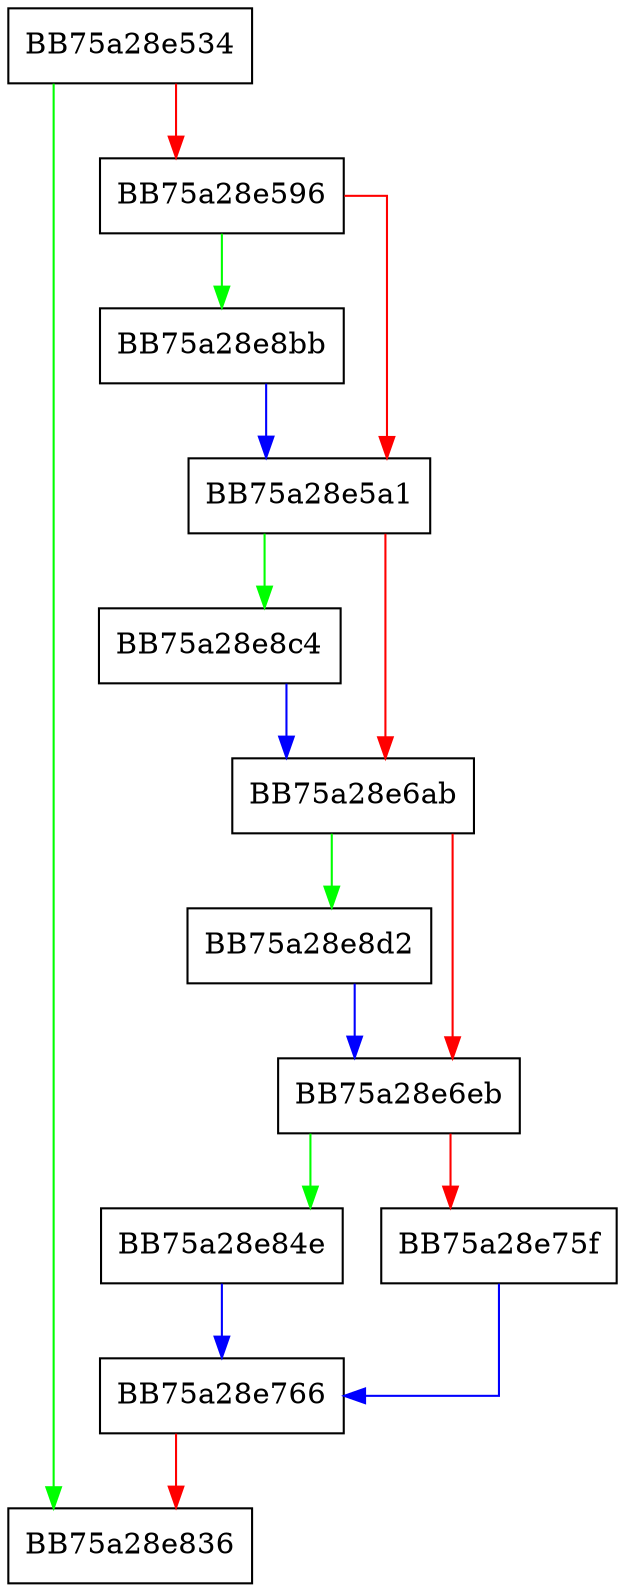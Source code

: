 digraph sqlite3RefillIndex {
  node [shape="box"];
  graph [splines=ortho];
  BB75a28e534 -> BB75a28e836 [color="green"];
  BB75a28e534 -> BB75a28e596 [color="red"];
  BB75a28e596 -> BB75a28e8bb [color="green"];
  BB75a28e596 -> BB75a28e5a1 [color="red"];
  BB75a28e5a1 -> BB75a28e8c4 [color="green"];
  BB75a28e5a1 -> BB75a28e6ab [color="red"];
  BB75a28e6ab -> BB75a28e8d2 [color="green"];
  BB75a28e6ab -> BB75a28e6eb [color="red"];
  BB75a28e6eb -> BB75a28e84e [color="green"];
  BB75a28e6eb -> BB75a28e75f [color="red"];
  BB75a28e75f -> BB75a28e766 [color="blue"];
  BB75a28e766 -> BB75a28e836 [color="red"];
  BB75a28e84e -> BB75a28e766 [color="blue"];
  BB75a28e8bb -> BB75a28e5a1 [color="blue"];
  BB75a28e8c4 -> BB75a28e6ab [color="blue"];
  BB75a28e8d2 -> BB75a28e6eb [color="blue"];
}